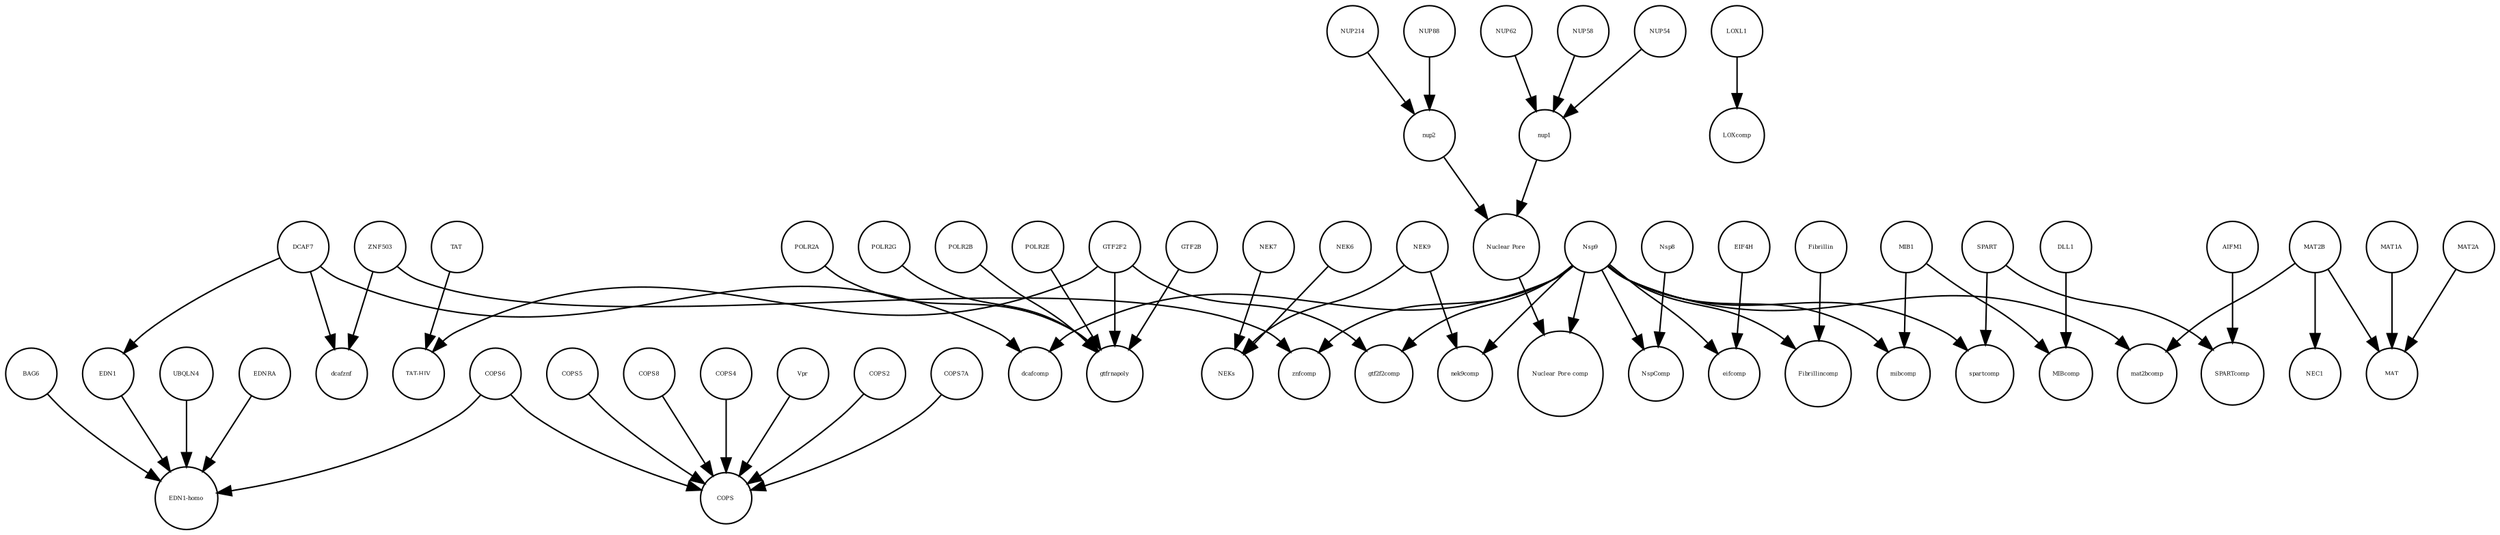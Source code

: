 strict digraph  {
"Nuclear Pore comp" [annotation="", bipartite=0, cls=complex, fontsize=4, label="Nuclear Pore comp", shape=circle];
EIF4H [annotation="urn_miriam_uniprot_Q15056|urn_miriam_pubmed_10585411|urn_miriam_pubmed_11418588", bipartite=0, cls=macromolecule, fontsize=4, label=EIF4H, shape=circle];
AIFM1 [annotation="", bipartite=0, cls=macromolecule, fontsize=4, label=AIFM1, shape=circle];
NUP88 [annotation="urn_miriam_uniprot_Q99567|urn_miriam_pubmed_30543681", bipartite=0, cls=macromolecule, fontsize=4, label=NUP88, shape=circle];
dcafcomp [annotation="", bipartite=0, cls=complex, fontsize=4, label=dcafcomp, shape=circle];
EDNRA [annotation="", bipartite=0, cls=macromolecule, fontsize=4, label=EDNRA, shape=circle];
SPART [annotation=urn_miriam_uniprot_Q8N0X7, bipartite=0, cls=macromolecule, fontsize=4, label=SPART, shape=circle];
NUP62 [annotation=urn_miriam_uniprot_P37198, bipartite=0, cls=macromolecule, fontsize=4, label=NUP62, shape=circle];
MAT2B [annotation="urn_miriam_uniprot_Q9NZL9|urn_miriam_pubmed_10644686|urn_miriam_pubmed_23189196|urn_miriam_pubmed_25075345|urn_miriam_pubmed_23425511", bipartite=0, cls=macromolecule, fontsize=4, label=MAT2B, shape=circle];
Fibrillin [annotation="", bipartite=0, cls=complex, fontsize=4, label=Fibrillin, shape=circle];
"Nuclear Pore" [annotation="", bipartite=0, cls=complex, fontsize=4, label="Nuclear Pore", shape=circle];
nup2 [annotation="", bipartite=0, cls=complex, fontsize=4, label=nup2, shape=circle];
POLR2A [annotation=urn_miriam_uniprot_P30876, bipartite=0, cls=macromolecule, fontsize=4, label=POLR2A, shape=circle];
POLR2G [annotation="", bipartite=0, cls=macromolecule, fontsize=4, label=POLR2G, shape=circle];
COPS5 [annotation="", bipartite=0, cls=macromolecule, fontsize=4, label=COPS5, shape=circle];
TAT [annotation="", bipartite=0, cls=macromolecule, fontsize=4, label=TAT, shape=circle];
gtf2f2comp [annotation="", bipartite=0, cls=complex, fontsize=4, label=gtf2f2comp, shape=circle];
COPS8 [annotation="", bipartite=0, cls=macromolecule, fontsize=4, label=COPS8, shape=circle];
nek9comp [annotation="", bipartite=0, cls=complex, fontsize=4, label=nek9comp, shape=circle];
ZNF503 [annotation=urn_miriam_uniprot_Q96F45, bipartite=0, cls=macromolecule, fontsize=4, label=ZNF503, shape=circle];
NEK7 [annotation="", bipartite=0, cls=macromolecule, fontsize=4, label=NEK7, shape=circle];
COPS4 [annotation="", bipartite=0, cls=macromolecule, fontsize=4, label=COPS4, shape=circle];
DLL1 [annotation="", bipartite=0, cls=macromolecule, fontsize=4, label=DLL1, shape=circle];
MAT1A [annotation="", bipartite=0, cls=macromolecule, fontsize=4, label=MAT1A, shape=circle];
LOXcomp [annotation="", bipartite=0, cls=complex, fontsize=4, label=LOXcomp, shape=circle];
NUP58 [annotation=urn_miriam_uniprot_Q9BVL2, bipartite=0, cls=macromolecule, fontsize=4, label=NUP58, shape=circle];
BAG6 [annotation="", bipartite=0, cls=macromolecule, fontsize=4, label=BAG6, shape=circle];
EDN1 [annotation=urn_miriam_uniprot_P05305, bipartite=0, cls=macromolecule, fontsize=4, label=EDN1, shape=circle];
NEKs [annotation="", bipartite=0, cls=complex, fontsize=4, label=NEKs, shape=circle];
Vpr [annotation="", bipartite=0, cls=macromolecule, fontsize=4, label=Vpr, shape=circle];
MAT [annotation="", bipartite=0, cls=complex, fontsize=4, label=MAT, shape=circle];
dcafznf [annotation="", bipartite=0, cls=complex, fontsize=4, label=dcafznf, shape=circle];
Nsp8 [annotation="urn_miriam_uniprot_P0DTD1|urn_miriam_ncbiprotein_YP_009725304", bipartite=0, cls=macromolecule, fontsize=4, label=Nsp8, shape=circle];
znfcomp [annotation="", bipartite=0, cls=complex, fontsize=4, label=znfcomp, shape=circle];
NUP54 [annotation=urn_miriam_uniprot_Q7Z3B4, bipartite=0, cls=macromolecule, fontsize=4, label=NUP54, shape=circle];
COPS2 [annotation="", bipartite=0, cls=macromolecule, fontsize=4, label=COPS2, shape=circle];
mibcomp [annotation="", bipartite=0, cls=complex, fontsize=4, label=mibcomp, shape=circle];
UBQLN4 [annotation="", bipartite=0, cls=macromolecule, fontsize=4, label=UBQLN4, shape=circle];
POLR2B [annotation="", bipartite=0, cls=macromolecule, fontsize=4, label=POLR2B, shape=circle];
NEK9 [annotation=urn_miriam_uniprot_Q8TD19, bipartite=0, cls=macromolecule, fontsize=4, label=NEK9, shape=circle];
COPS7A [annotation="", bipartite=0, cls=macromolecule, fontsize=4, label=COPS7A, shape=circle];
NspComp [annotation="", bipartite=0, cls=complex, fontsize=4, label=NspComp, shape=circle];
NUP214 [annotation=urn_miriam_uniprot_P35658, bipartite=0, cls=macromolecule, fontsize=4, label=NUP214, shape=circle];
MIBcomp [annotation="", bipartite=0, cls=complex, fontsize=4, label=MIBcomp, shape=circle];
COPS6 [annotation="", bipartite=0, cls=macromolecule, fontsize=4, label=COPS6, shape=circle];
NEC1 [annotation="", bipartite=0, cls=complex, fontsize=4, label=NEC1, shape=circle];
NEK6 [annotation="", bipartite=0, cls=macromolecule, fontsize=4, label=NEK6, shape=circle];
POLR2E [annotation="", bipartite=0, cls=macromolecule, fontsize=4, label=POLR2E, shape=circle];
GTF2B [annotation="", bipartite=0, cls=macromolecule, fontsize=4, label=GTF2B, shape=circle];
MIB1 [annotation="urn_miriam_uniprot_Q86YT6|urn_miriam_pubmed_24185901", bipartite=0, cls=macromolecule, fontsize=4, label=MIB1, shape=circle];
spartcomp [annotation="", bipartite=0, cls=complex, fontsize=4, label=spartcomp, shape=circle];
"EDN1-homo" [annotation="", bipartite=0, cls=complex, fontsize=4, label="EDN1-homo", shape=circle];
nup1 [annotation="", bipartite=0, cls=complex, fontsize=4, label=nup1, shape=circle];
"TAT-HIV" [annotation="", bipartite=0, cls=complex, fontsize=4, label="TAT-HIV", shape=circle];
mat2bcomp [annotation="", bipartite=0, cls=complex, fontsize=4, label=mat2bcomp, shape=circle];
eifcomp [annotation="", bipartite=0, cls=complex, fontsize=4, label=eifcomp, shape=circle];
Nsp9 [annotation="urn_miriam_uniprot_P0DTD1|urn_miriam_ncbiprotein_YP_009725305", bipartite=0, cls=macromolecule, fontsize=4, label=Nsp9, shape=circle];
GTF2F2 [annotation="urn_miriam_uniprot_P13984|urn_miriam_pubmed_10428810", bipartite=0, cls=macromolecule, fontsize=4, label=GTF2F2, shape=circle];
COPS [annotation="", bipartite=0, cls=complex, fontsize=4, label=COPS, shape=circle];
LOXL1 [annotation="", bipartite=0, cls=macromolecule, fontsize=4, label=LOXL1, shape=circle];
Fibrillincomp [annotation="", bipartite=0, cls=complex, fontsize=4, label=Fibrillincomp, shape=circle];
SPARTcomp [annotation="", bipartite=0, cls=complex, fontsize=4, label=SPARTcomp, shape=circle];
DCAF7 [annotation="urn_miriam_uniprot_P61962|urn_miriam_pubmed_16887337|urn_miriam_pubmed_16949367", bipartite=0, cls=macromolecule, fontsize=4, label=DCAF7, shape=circle];
gtfrnapoly [annotation="", bipartite=0, cls=complex, fontsize=4, label=gtfrnapoly, shape=circle];
MAT2A [annotation="", bipartite=0, cls=macromolecule, fontsize=4, label=MAT2A, shape=circle];
EIF4H -> eifcomp  [annotation="", interaction_type=production];
AIFM1 -> SPARTcomp  [annotation="", interaction_type=production];
NUP88 -> nup2  [annotation="", interaction_type=production];
EDNRA -> "EDN1-homo"  [annotation="", interaction_type=production];
SPART -> spartcomp  [annotation="", interaction_type=production];
SPART -> SPARTcomp  [annotation="", interaction_type=production];
NUP62 -> nup1  [annotation="", interaction_type=production];
MAT2B -> mat2bcomp  [annotation="", interaction_type=production];
MAT2B -> NEC1  [annotation="", interaction_type=production];
MAT2B -> MAT  [annotation="", interaction_type=production];
Fibrillin -> Fibrillincomp  [annotation="", interaction_type=production];
"Nuclear Pore" -> "Nuclear Pore comp"  [annotation="", interaction_type=production];
nup2 -> "Nuclear Pore"  [annotation="", interaction_type=production];
POLR2A -> gtfrnapoly  [annotation="", interaction_type=production];
POLR2G -> gtfrnapoly  [annotation="", interaction_type=production];
COPS5 -> COPS  [annotation="", interaction_type=production];
TAT -> "TAT-HIV"  [annotation="", interaction_type=production];
COPS8 -> COPS  [annotation="", interaction_type=production];
ZNF503 -> znfcomp  [annotation="", interaction_type=production];
ZNF503 -> dcafznf  [annotation="", interaction_type=production];
NEK7 -> NEKs  [annotation="", interaction_type=production];
COPS4 -> COPS  [annotation="", interaction_type=production];
DLL1 -> MIBcomp  [annotation="", interaction_type=production];
MAT1A -> MAT  [annotation="", interaction_type=production];
NUP58 -> nup1  [annotation="", interaction_type=production];
BAG6 -> "EDN1-homo"  [annotation="", interaction_type=production];
EDN1 -> "EDN1-homo"  [annotation="", interaction_type=production];
Vpr -> COPS  [annotation="", interaction_type=production];
Nsp8 -> NspComp  [annotation="", interaction_type=production];
NUP54 -> nup1  [annotation="", interaction_type=production];
COPS2 -> COPS  [annotation="", interaction_type=production];
UBQLN4 -> "EDN1-homo"  [annotation="", interaction_type=production];
POLR2B -> gtfrnapoly  [annotation="", interaction_type=production];
NEK9 -> NEKs  [annotation="", interaction_type=production];
NEK9 -> nek9comp  [annotation="", interaction_type=production];
COPS7A -> COPS  [annotation="", interaction_type=production];
NUP214 -> nup2  [annotation="", interaction_type=production];
COPS6 -> "EDN1-homo"  [annotation="", interaction_type=production];
COPS6 -> COPS  [annotation="", interaction_type=production];
NEK6 -> NEKs  [annotation="", interaction_type=production];
POLR2E -> gtfrnapoly  [annotation="", interaction_type=production];
GTF2B -> gtfrnapoly  [annotation="", interaction_type=production];
MIB1 -> MIBcomp  [annotation="", interaction_type=production];
MIB1 -> mibcomp  [annotation="", interaction_type=production];
nup1 -> "Nuclear Pore"  [annotation="", interaction_type=production];
Nsp9 -> Fibrillincomp  [annotation="", interaction_type=production];
Nsp9 -> mat2bcomp  [annotation="", interaction_type=production];
Nsp9 -> spartcomp  [annotation="", interaction_type=production];
Nsp9 -> dcafcomp  [annotation="", interaction_type=production];
Nsp9 -> eifcomp  [annotation="", interaction_type=production];
Nsp9 -> znfcomp  [annotation="", interaction_type=production];
Nsp9 -> mibcomp  [annotation="", interaction_type=production];
Nsp9 -> NspComp  [annotation="", interaction_type=production];
Nsp9 -> "Nuclear Pore comp"  [annotation="", interaction_type=production];
Nsp9 -> gtf2f2comp  [annotation="", interaction_type=production];
Nsp9 -> nek9comp  [annotation="", interaction_type=production];
GTF2F2 -> "TAT-HIV"  [annotation="", interaction_type=production];
GTF2F2 -> gtf2f2comp  [annotation="", interaction_type=production];
GTF2F2 -> gtfrnapoly  [annotation="", interaction_type=production];
LOXL1 -> LOXcomp  [annotation="", interaction_type=production];
DCAF7 -> dcafznf  [annotation="", interaction_type=production];
DCAF7 -> dcafcomp  [annotation="", interaction_type=production];
DCAF7 -> EDN1  [annotation=urn_miriam_pubmed_27880803, interaction_type=catalysis];
MAT2A -> MAT  [annotation="", interaction_type=production];
}
